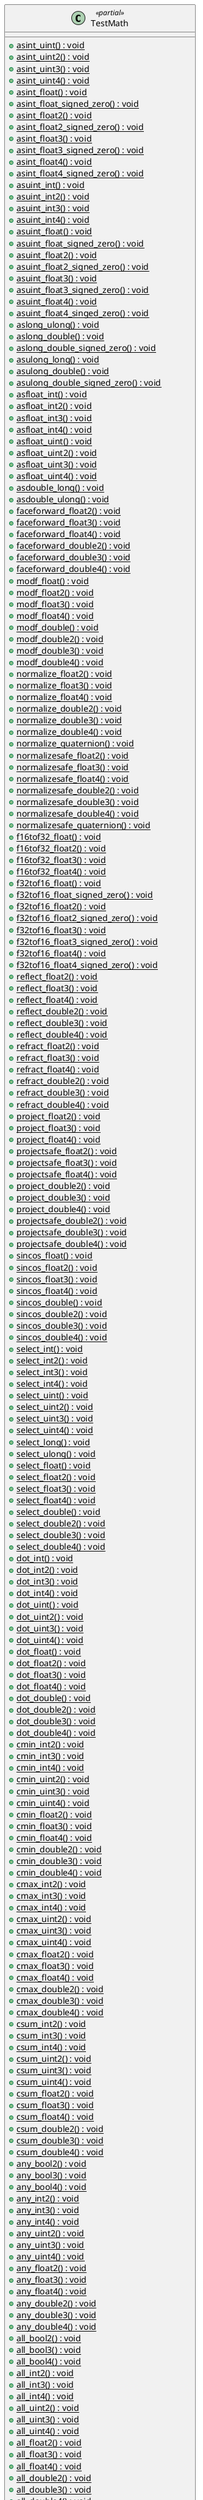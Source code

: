 @startuml
class TestMath <<partial>> {
    + {static} asint_uint() : void
    + {static} asint_uint2() : void
    + {static} asint_uint3() : void
    + {static} asint_uint4() : void
    + {static} asint_float() : void
    + {static} asint_float_signed_zero() : void
    + {static} asint_float2() : void
    + {static} asint_float2_signed_zero() : void
    + {static} asint_float3() : void
    + {static} asint_float3_signed_zero() : void
    + {static} asint_float4() : void
    + {static} asint_float4_signed_zero() : void
    + {static} asuint_int() : void
    + {static} asuint_int2() : void
    + {static} asuint_int3() : void
    + {static} asuint_int4() : void
    + {static} asuint_float() : void
    + {static} asuint_float_signed_zero() : void
    + {static} asuint_float2() : void
    + {static} asuint_float2_signed_zero() : void
    + {static} asuint_float3() : void
    + {static} asuint_float3_signed_zero() : void
    + {static} asuint_float4() : void
    + {static} asuint_float4_singed_zero() : void
    + {static} aslong_ulong() : void
    + {static} aslong_double() : void
    + {static} aslong_double_signed_zero() : void
    + {static} asulong_long() : void
    + {static} asulong_double() : void
    + {static} asulong_double_signed_zero() : void
    + {static} asfloat_int() : void
    + {static} asfloat_int2() : void
    + {static} asfloat_int3() : void
    + {static} asfloat_int4() : void
    + {static} asfloat_uint() : void
    + {static} asfloat_uint2() : void
    + {static} asfloat_uint3() : void
    + {static} asfloat_uint4() : void
    + {static} asdouble_long() : void
    + {static} asdouble_ulong() : void
    + {static} faceforward_float2() : void
    + {static} faceforward_float3() : void
    + {static} faceforward_float4() : void
    + {static} faceforward_double2() : void
    + {static} faceforward_double3() : void
    + {static} faceforward_double4() : void
    + {static} modf_float() : void
    + {static} modf_float2() : void
    + {static} modf_float3() : void
    + {static} modf_float4() : void
    + {static} modf_double() : void
    + {static} modf_double2() : void
    + {static} modf_double3() : void
    + {static} modf_double4() : void
    + {static} normalize_float2() : void
    + {static} normalize_float3() : void
    + {static} normalize_float4() : void
    + {static} normalize_double2() : void
    + {static} normalize_double3() : void
    + {static} normalize_double4() : void
    + {static} normalize_quaternion() : void
    + {static} normalizesafe_float2() : void
    + {static} normalizesafe_float3() : void
    + {static} normalizesafe_float4() : void
    + {static} normalizesafe_double2() : void
    + {static} normalizesafe_double3() : void
    + {static} normalizesafe_double4() : void
    + {static} normalizesafe_quaternion() : void
    + {static} f16tof32_float() : void
    + {static} f16tof32_float2() : void
    + {static} f16tof32_float3() : void
    + {static} f16tof32_float4() : void
    + {static} f32tof16_float() : void
    + {static} f32tof16_float_signed_zero() : void
    + {static} f32tof16_float2() : void
    + {static} f32tof16_float2_signed_zero() : void
    + {static} f32tof16_float3() : void
    + {static} f32tof16_float3_signed_zero() : void
    + {static} f32tof16_float4() : void
    + {static} f32tof16_float4_signed_zero() : void
    + {static} reflect_float2() : void
    + {static} reflect_float3() : void
    + {static} reflect_float4() : void
    + {static} reflect_double2() : void
    + {static} reflect_double3() : void
    + {static} reflect_double4() : void
    + {static} refract_float2() : void
    + {static} refract_float3() : void
    + {static} refract_float4() : void
    + {static} refract_double2() : void
    + {static} refract_double3() : void
    + {static} refract_double4() : void
    + {static} project_float2() : void
    + {static} project_float3() : void
    + {static} project_float4() : void
    + {static} projectsafe_float2() : void
    + {static} projectsafe_float3() : void
    + {static} projectsafe_float4() : void
    + {static} project_double2() : void
    + {static} project_double3() : void
    + {static} project_double4() : void
    + {static} projectsafe_double2() : void
    + {static} projectsafe_double3() : void
    + {static} projectsafe_double4() : void
    + {static} sincos_float() : void
    + {static} sincos_float2() : void
    + {static} sincos_float3() : void
    + {static} sincos_float4() : void
    + {static} sincos_double() : void
    + {static} sincos_double2() : void
    + {static} sincos_double3() : void
    + {static} sincos_double4() : void
    + {static} select_int() : void
    + {static} select_int2() : void
    + {static} select_int3() : void
    + {static} select_int4() : void
    + {static} select_uint() : void
    + {static} select_uint2() : void
    + {static} select_uint3() : void
    + {static} select_uint4() : void
    + {static} select_long() : void
    + {static} select_ulong() : void
    + {static} select_float() : void
    + {static} select_float2() : void
    + {static} select_float3() : void
    + {static} select_float4() : void
    + {static} select_double() : void
    + {static} select_double2() : void
    + {static} select_double3() : void
    + {static} select_double4() : void
    + {static} dot_int() : void
    + {static} dot_int2() : void
    + {static} dot_int3() : void
    + {static} dot_int4() : void
    + {static} dot_uint() : void
    + {static} dot_uint2() : void
    + {static} dot_uint3() : void
    + {static} dot_uint4() : void
    + {static} dot_float() : void
    + {static} dot_float2() : void
    + {static} dot_float3() : void
    + {static} dot_float4() : void
    + {static} dot_double() : void
    + {static} dot_double2() : void
    + {static} dot_double3() : void
    + {static} dot_double4() : void
    + {static} cmin_int2() : void
    + {static} cmin_int3() : void
    + {static} cmin_int4() : void
    + {static} cmin_uint2() : void
    + {static} cmin_uint3() : void
    + {static} cmin_uint4() : void
    + {static} cmin_float2() : void
    + {static} cmin_float3() : void
    + {static} cmin_float4() : void
    + {static} cmin_double2() : void
    + {static} cmin_double3() : void
    + {static} cmin_double4() : void
    + {static} cmax_int2() : void
    + {static} cmax_int3() : void
    + {static} cmax_int4() : void
    + {static} cmax_uint2() : void
    + {static} cmax_uint3() : void
    + {static} cmax_uint4() : void
    + {static} cmax_float2() : void
    + {static} cmax_float3() : void
    + {static} cmax_float4() : void
    + {static} cmax_double2() : void
    + {static} cmax_double3() : void
    + {static} cmax_double4() : void
    + {static} csum_int2() : void
    + {static} csum_int3() : void
    + {static} csum_int4() : void
    + {static} csum_uint2() : void
    + {static} csum_uint3() : void
    + {static} csum_uint4() : void
    + {static} csum_float2() : void
    + {static} csum_float3() : void
    + {static} csum_float4() : void
    + {static} csum_double2() : void
    + {static} csum_double3() : void
    + {static} csum_double4() : void
    + {static} any_bool2() : void
    + {static} any_bool3() : void
    + {static} any_bool4() : void
    + {static} any_int2() : void
    + {static} any_int3() : void
    + {static} any_int4() : void
    + {static} any_uint2() : void
    + {static} any_uint3() : void
    + {static} any_uint4() : void
    + {static} any_float2() : void
    + {static} any_float3() : void
    + {static} any_float4() : void
    + {static} any_double2() : void
    + {static} any_double3() : void
    + {static} any_double4() : void
    + {static} all_bool2() : void
    + {static} all_bool3() : void
    + {static} all_bool4() : void
    + {static} all_int2() : void
    + {static} all_int3() : void
    + {static} all_int4() : void
    + {static} all_uint2() : void
    + {static} all_uint3() : void
    + {static} all_uint4() : void
    + {static} all_float2() : void
    + {static} all_float3() : void
    + {static} all_float4() : void
    + {static} all_double2() : void
    + {static} all_double3() : void
    + {static} all_double4() : void
    + {static} length_float2() : void
    + {static} length_float3() : void
    + {static} length_float4() : void
    + {static} length_double2() : void
    + {static} length_double3() : void
    + {static} length_double4() : void
    + {static} lengthsq_float2() : void
    + {static} lengthsq_float3() : void
    + {static} lengthsq_float4() : void
    + {static} lengthsq_double2() : void
    + {static} lengthsq_double3() : void
    + {static} lengthsq_double4() : void
    + {static} distance_float2() : void
    + {static} distance_float3() : void
    + {static} distance_float4() : void
    + {static} distance_double2() : void
    + {static} distance_double3() : void
    + {static} distance_double4() : void
    + {static} distancesq_float2() : void
    + {static} distancesq_float3() : void
    + {static} distancesq_float4() : void
    + {static} distancesq_double2() : void
    + {static} distancesq_double3() : void
    + {static} distancesq_double4() : void
    + {static} epsilon_float() : void
    + {static} epsilon_double() : void
    + {static} nan_float() : void
    + {static} nan_double() : void
    + {static} infinity_float() : void
    + {static} infinity_double() : void
    + {static} helper_axes() : void
    + {static} rcp_float_signed_zero() : void
    + {static} rcp_float2_signed_zero() : void
    + {static} rcp_float3_signed_zero() : void
    + {static} rcp_float4_signed_zero() : void
    + {static} rcp_double_signed_zero() : void
    + {static} rcp_double2_signed_zero() : void
    + {static} rcp_double3_signed_zero() : void
    + {static} rcp_double4_signed_zero() : void
    <<unsafe>> + {static} compress_test() : void
    <<unsafe>> + {static} compress_uint4_test() : void
    <<unsafe>> + {static} compress_float4_test() : void
    + {static} square_float() : void
    + {static} square_float2() : void
    + {static} square_float3() : void
    + {static} square_float4() : void
    + {static} square_double() : void
    + {static} square_double2() : void
    + {static} square_double3() : void
    + {static} square_double4() : void
    + {static} square_int() : void
    + {static} square_int2() : void
    + {static} square_int3() : void
    + {static} square_int4() : void
    + {static} square_uint() : void
    + {static} square_uint2() : void
    + {static} square_uint3() : void
    + {static} square_uint4() : void
    + {static} orthonormal_basis_float() : void
    + {static} orthonormal_basis_double() : void
    + {static} chgsign_float() : void
    + {static} chgsign_float2() : void
    + {static} chgsign_float3() : void
    + {static} chgsign_float4() : void
    + {static} <<unsafe>> quaternion_to_euler() : void
    + {static} mulScale() : void
    + {static} scaleMul() : void
    + {static} piDoubleConstants() : void
    + {static} piSingleConstants() : void
    + {static} toDegreesConstants() : void
    + {static} toRadiansConstants() : void
    + {static} degreesConversionGivesSameResult() : void
    + {static} radiansConversionGivesSameResult() : void
}
@enduml
